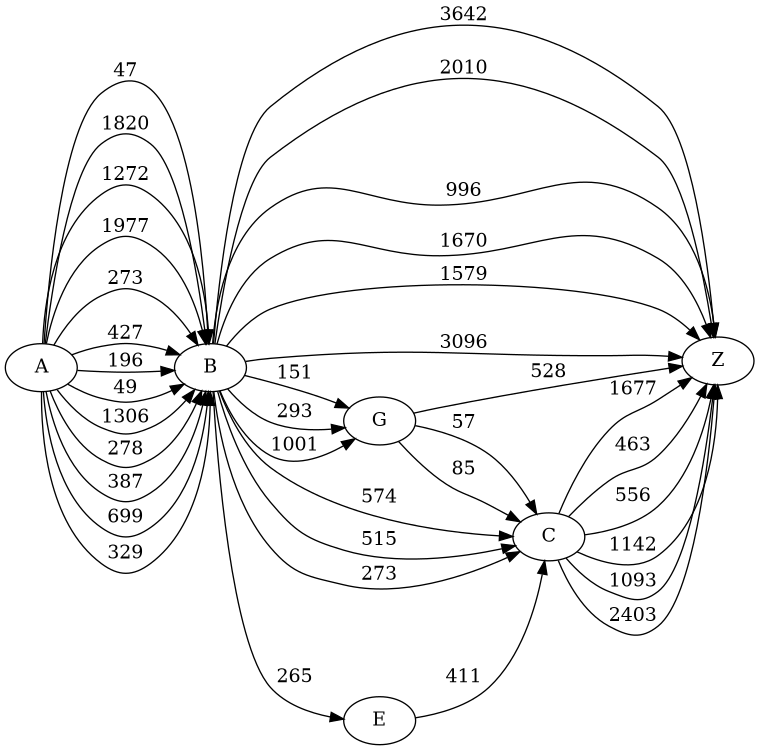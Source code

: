 digraph G {
	rankdir=LR size="8,5"
	A
	B
	A -> B [label=47]
	B
	G
	B -> G [label=151]
	G
	C
	G -> C [label=57]
	C
	Z
	C -> Z [label=1677]
	A
	B
	A -> B [label=1820]
	B
	G
	B -> G [label=293]
	G
	C
	G -> C [label=85]
	C
	Z
	C -> Z [label=463]
	A
	B
	A -> B [label=1272]
	B
	Z
	B -> Z [label=3642]
	A
	B
	A -> B [label=1977]
	B
	C
	B -> C [label=574]
	C
	Z
	C -> Z [label=556]
	A
	B
	A -> B [label=273]
	B
	Z
	B -> Z [label=2010]
	A
	B
	A -> B [label=427]
	B
	C
	B -> C [label=515]
	C
	Z
	C -> Z [label=1142]
	A
	B
	A -> B [label=196]
	B
	G
	B -> G [label=1001]
	G
	Z
	G -> Z [label=528]
	A
	B
	A -> B [label=49]
	B
	Z
	B -> Z [label=996]
	A
	B
	A -> B [label=1306]
	B
	Z
	B -> Z [label=1670]
	A
	B
	A -> B [label=278]
	B
	Z
	B -> Z [label=1579]
	A
	B
	A -> B [label=387]
	B
	Z
	B -> Z [label=3096]
	A
	B
	A -> B [label=699]
	B
	C
	B -> C [label=273]
	C
	Z
	C -> Z [label=1093]
	A
	B
	A -> B [label=329]
	B
	E
	B -> E [label=265]
	E
	C
	E -> C [label=411]
	C
	Z
	C -> Z [label=2403]
}
